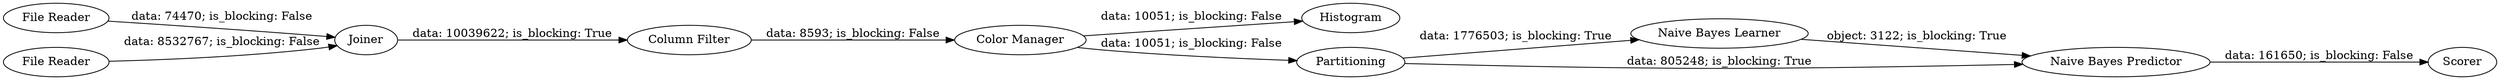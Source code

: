 digraph {
	"-9110054745692143557_31" [label="Color Manager"]
	"-9110054745692143557_33" [label="File Reader"]
	"-9110054745692143557_41" [label="Column Filter"]
	"-9110054745692143557_42" [label=Histogram]
	"-9110054745692143557_37" [label="File Reader"]
	"-9110054745692143557_36" [label="Naive Bayes Learner"]
	"-9110054745692143557_40" [label=Joiner]
	"-9110054745692143557_29" [label=Partitioning]
	"-9110054745692143557_32" [label=Scorer]
	"-9110054745692143557_28" [label="Naive Bayes Predictor"]
	"-9110054745692143557_37" -> "-9110054745692143557_40" [label="data: 8532767; is_blocking: False"]
	"-9110054745692143557_28" -> "-9110054745692143557_32" [label="data: 161650; is_blocking: False"]
	"-9110054745692143557_33" -> "-9110054745692143557_40" [label="data: 74470; is_blocking: False"]
	"-9110054745692143557_40" -> "-9110054745692143557_41" [label="data: 10039622; is_blocking: True"]
	"-9110054745692143557_36" -> "-9110054745692143557_28" [label="object: 3122; is_blocking: True"]
	"-9110054745692143557_31" -> "-9110054745692143557_42" [label="data: 10051; is_blocking: False"]
	"-9110054745692143557_41" -> "-9110054745692143557_31" [label="data: 8593; is_blocking: False"]
	"-9110054745692143557_31" -> "-9110054745692143557_29" [label="data: 10051; is_blocking: False"]
	"-9110054745692143557_29" -> "-9110054745692143557_28" [label="data: 805248; is_blocking: True"]
	"-9110054745692143557_29" -> "-9110054745692143557_36" [label="data: 1776503; is_blocking: True"]
	rankdir=LR
}
